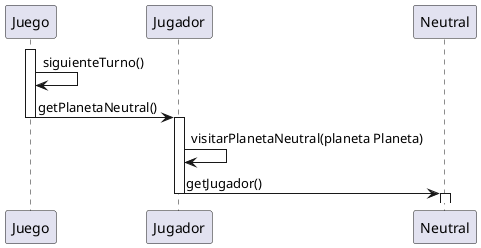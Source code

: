 @startuml
participant Juego
participant Jugador
participant Neutral


activate Juego
deactivate Juego
Juego -> Juego: siguienteTurno()
Juego -> Jugador: getPlanetaNeutral()
deactivate Juego
activate Jugador
Jugador -> Jugador: visitarPlanetaNeutral(planeta Planeta)
Jugador -> Neutral: getJugador()
deactivate Jugador
activate Neutral
@enduml
